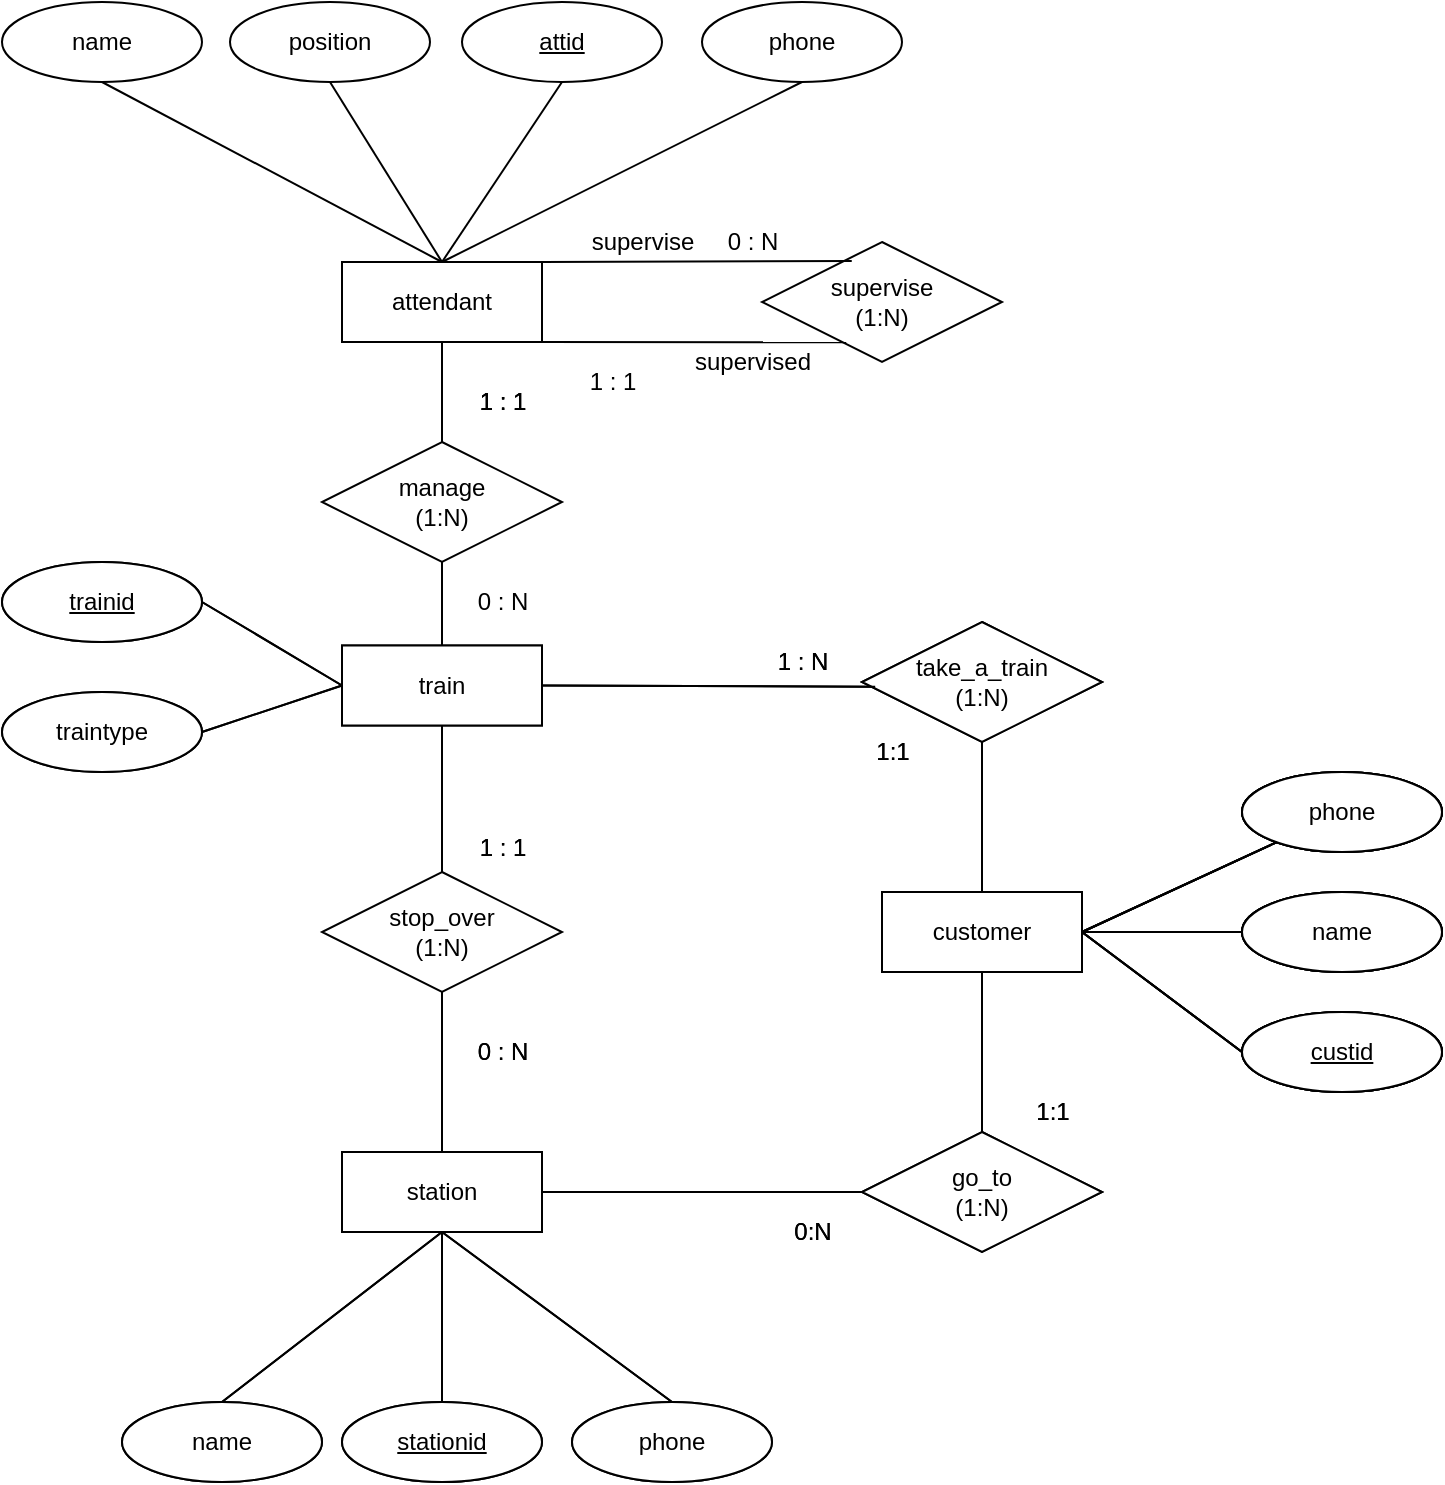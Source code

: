 <mxfile version="14.7.7" type="github"><diagram id="Ok7ZcLPSJk349OjmtQzm" name="Page-1"><mxGraphModel dx="840" dy="453" grid="1" gridSize="10" guides="1" tooltips="1" connect="1" arrows="1" fold="1" page="1" pageScale="1" pageWidth="827" pageHeight="1169" math="0" shadow="0"><root><mxCell id="0"/><mxCell id="1" parent="0"/><mxCell id="IZXh2hI4H0FwVWO5apdv-1" value="attendant" style="whiteSpace=wrap;html=1;align=center;" vertex="1" parent="1"><mxGeometry x="200" y="230" width="100" height="40" as="geometry"/></mxCell><mxCell id="IZXh2hI4H0FwVWO5apdv-2" value="attid" style="ellipse;whiteSpace=wrap;html=1;align=center;fontStyle=4;" vertex="1" parent="1"><mxGeometry x="260" y="100" width="100" height="40" as="geometry"/></mxCell><mxCell id="IZXh2hI4H0FwVWO5apdv-8" value="" style="endArrow=none;html=1;rounded=0;exitX=0.5;exitY=0;exitDx=0;exitDy=0;entryX=0.5;entryY=1;entryDx=0;entryDy=0;" edge="1" parent="1" source="IZXh2hI4H0FwVWO5apdv-1" target="IZXh2hI4H0FwVWO5apdv-2"><mxGeometry relative="1" as="geometry"><mxPoint x="160" y="190" as="sourcePoint"/><mxPoint x="320" y="190" as="targetPoint"/></mxGeometry></mxCell><mxCell id="IZXh2hI4H0FwVWO5apdv-15" value="" style="endArrow=none;html=1;rounded=0;entryX=0.5;entryY=1;entryDx=0;entryDy=0;" edge="1" parent="1" target="IZXh2hI4H0FwVWO5apdv-16"><mxGeometry relative="1" as="geometry"><mxPoint x="250" y="230" as="sourcePoint"/><mxPoint x="100" y="120" as="targetPoint"/></mxGeometry></mxCell><mxCell id="IZXh2hI4H0FwVWO5apdv-16" value="position" style="ellipse;whiteSpace=wrap;html=1;align=center;" vertex="1" parent="1"><mxGeometry x="144" y="100" width="100" height="40" as="geometry"/></mxCell><mxCell id="IZXh2hI4H0FwVWO5apdv-18" value="name" style="ellipse;whiteSpace=wrap;html=1;align=center;" vertex="1" parent="1"><mxGeometry x="30" y="100" width="100" height="40" as="geometry"/></mxCell><mxCell id="IZXh2hI4H0FwVWO5apdv-23" value="" style="endArrow=none;html=1;rounded=0;exitX=0.5;exitY=0;exitDx=0;exitDy=0;entryX=0.5;entryY=1;entryDx=0;entryDy=0;" edge="1" parent="1" source="IZXh2hI4H0FwVWO5apdv-1" target="IZXh2hI4H0FwVWO5apdv-18"><mxGeometry relative="1" as="geometry"><mxPoint x="120" y="210" as="sourcePoint"/><mxPoint x="280" y="210" as="targetPoint"/></mxGeometry></mxCell><mxCell id="IZXh2hI4H0FwVWO5apdv-24" value="" style="endArrow=none;html=1;rounded=0;exitX=0.5;exitY=0;exitDx=0;exitDy=0;entryX=0.5;entryY=1;entryDx=0;entryDy=0;" edge="1" parent="1" source="IZXh2hI4H0FwVWO5apdv-1" target="IZXh2hI4H0FwVWO5apdv-25"><mxGeometry relative="1" as="geometry"><mxPoint x="360" y="60" as="sourcePoint"/><mxPoint x="520" y="60" as="targetPoint"/></mxGeometry></mxCell><mxCell id="IZXh2hI4H0FwVWO5apdv-25" value="phone" style="ellipse;whiteSpace=wrap;html=1;align=center;" vertex="1" parent="1"><mxGeometry x="380" y="100" width="100" height="40" as="geometry"/></mxCell><mxCell id="IZXh2hI4H0FwVWO5apdv-36" value="train" style="whiteSpace=wrap;html=1;align=center;" vertex="1" parent="1"><mxGeometry x="200" y="421.75" width="100" height="40" as="geometry"/></mxCell><mxCell id="IZXh2hI4H0FwVWO5apdv-37" value="trainid" style="ellipse;whiteSpace=wrap;html=1;align=center;fontStyle=4;" vertex="1" parent="1"><mxGeometry x="30" y="380" width="100" height="40" as="geometry"/></mxCell><mxCell id="IZXh2hI4H0FwVWO5apdv-38" value="" style="endArrow=none;html=1;rounded=0;exitX=0;exitY=0.5;exitDx=0;exitDy=0;entryX=1;entryY=0.5;entryDx=0;entryDy=0;" edge="1" parent="1" source="IZXh2hI4H0FwVWO5apdv-36" target="IZXh2hI4H0FwVWO5apdv-37"><mxGeometry relative="1" as="geometry"><mxPoint x="154" y="617.25" as="sourcePoint"/><mxPoint x="314" y="617.25" as="targetPoint"/></mxGeometry></mxCell><mxCell id="IZXh2hI4H0FwVWO5apdv-40" value="" style="endArrow=none;html=1;rounded=0;exitX=0;exitY=0.5;exitDx=0;exitDy=0;entryX=1;entryY=0.5;entryDx=0;entryDy=0;" edge="1" parent="1" source="IZXh2hI4H0FwVWO5apdv-36" target="IZXh2hI4H0FwVWO5apdv-41"><mxGeometry relative="1" as="geometry"><mxPoint x="354" y="487.25" as="sourcePoint"/><mxPoint x="514" y="487.25" as="targetPoint"/></mxGeometry></mxCell><mxCell id="IZXh2hI4H0FwVWO5apdv-41" value="traintype" style="ellipse;whiteSpace=wrap;html=1;align=center;" vertex="1" parent="1"><mxGeometry x="30" y="445" width="100" height="40" as="geometry"/></mxCell><mxCell id="IZXh2hI4H0FwVWO5apdv-44" value="station" style="whiteSpace=wrap;html=1;align=center;" vertex="1" parent="1"><mxGeometry x="200" y="675" width="100" height="40" as="geometry"/></mxCell><mxCell id="IZXh2hI4H0FwVWO5apdv-45" value="stationid" style="ellipse;whiteSpace=wrap;html=1;align=center;fontStyle=4;" vertex="1" parent="1"><mxGeometry x="200" y="800" width="100" height="40" as="geometry"/></mxCell><mxCell id="IZXh2hI4H0FwVWO5apdv-46" value="" style="endArrow=none;html=1;rounded=0;exitX=0.5;exitY=1;exitDx=0;exitDy=0;entryX=0.5;entryY=0;entryDx=0;entryDy=0;" edge="1" source="IZXh2hI4H0FwVWO5apdv-44" target="IZXh2hI4H0FwVWO5apdv-45" parent="1"><mxGeometry relative="1" as="geometry"><mxPoint x="150" y="840" as="sourcePoint"/><mxPoint x="310" y="840" as="targetPoint"/></mxGeometry></mxCell><mxCell id="IZXh2hI4H0FwVWO5apdv-47" value="name" style="ellipse;whiteSpace=wrap;html=1;align=center;" vertex="1" parent="1"><mxGeometry x="90" y="800" width="100" height="40" as="geometry"/></mxCell><mxCell id="IZXh2hI4H0FwVWO5apdv-48" value="" style="endArrow=none;html=1;rounded=0;exitX=0.5;exitY=1;exitDx=0;exitDy=0;entryX=0.5;entryY=0;entryDx=0;entryDy=0;" edge="1" source="IZXh2hI4H0FwVWO5apdv-44" target="IZXh2hI4H0FwVWO5apdv-47" parent="1"><mxGeometry relative="1" as="geometry"><mxPoint x="110" y="860" as="sourcePoint"/><mxPoint x="270" y="860" as="targetPoint"/></mxGeometry></mxCell><mxCell id="IZXh2hI4H0FwVWO5apdv-49" value="" style="endArrow=none;html=1;rounded=0;exitX=0.5;exitY=1;exitDx=0;exitDy=0;entryX=0.5;entryY=0;entryDx=0;entryDy=0;" edge="1" source="IZXh2hI4H0FwVWO5apdv-44" target="IZXh2hI4H0FwVWO5apdv-50" parent="1"><mxGeometry relative="1" as="geometry"><mxPoint x="350" y="710" as="sourcePoint"/><mxPoint x="510" y="710" as="targetPoint"/></mxGeometry></mxCell><mxCell id="IZXh2hI4H0FwVWO5apdv-50" value="phone" style="ellipse;whiteSpace=wrap;html=1;align=center;" vertex="1" parent="1"><mxGeometry x="315" y="800" width="100" height="40" as="geometry"/></mxCell><mxCell id="IZXh2hI4H0FwVWO5apdv-53" value="manage&lt;br&gt;(1:N)" style="shape=rhombus;perimeter=rhombusPerimeter;whiteSpace=wrap;html=1;align=center;" vertex="1" parent="1"><mxGeometry x="190" y="320" width="120" height="60" as="geometry"/></mxCell><mxCell id="IZXh2hI4H0FwVWO5apdv-54" value="" style="endArrow=none;html=1;rounded=0;exitX=0.5;exitY=0;exitDx=0;exitDy=0;entryX=0.5;entryY=1;entryDx=0;entryDy=0;" edge="1" parent="1" source="IZXh2hI4H0FwVWO5apdv-53" target="IZXh2hI4H0FwVWO5apdv-1"><mxGeometry relative="1" as="geometry"><mxPoint x="190" y="440" as="sourcePoint"/><mxPoint x="270" y="290" as="targetPoint"/></mxGeometry></mxCell><mxCell id="IZXh2hI4H0FwVWO5apdv-57" value="" style="endArrow=none;html=1;rounded=0;entryX=0.5;entryY=1;entryDx=0;entryDy=0;exitX=0.5;exitY=0;exitDx=0;exitDy=0;" edge="1" parent="1" source="IZXh2hI4H0FwVWO5apdv-36" target="IZXh2hI4H0FwVWO5apdv-53"><mxGeometry relative="1" as="geometry"><mxPoint x="290" y="390" as="sourcePoint"/><mxPoint x="270" y="400" as="targetPoint"/></mxGeometry></mxCell><mxCell id="IZXh2hI4H0FwVWO5apdv-69" value="0 : N" style="text;html=1;align=center;verticalAlign=middle;resizable=0;points=[];autosize=1;strokeColor=none;" vertex="1" parent="1"><mxGeometry x="260" y="390" width="40" height="20" as="geometry"/></mxCell><mxCell id="IZXh2hI4H0FwVWO5apdv-70" value="1 : 1" style="text;html=1;align=center;verticalAlign=middle;resizable=0;points=[];autosize=1;strokeColor=none;" vertex="1" parent="1"><mxGeometry x="260" y="290" width="40" height="20" as="geometry"/></mxCell><mxCell id="IZXh2hI4H0FwVWO5apdv-34" value="phone" style="ellipse;whiteSpace=wrap;html=1;align=center;" vertex="1" parent="1"><mxGeometry x="650" y="485" width="100" height="40" as="geometry"/></mxCell><mxCell id="IZXh2hI4H0FwVWO5apdv-33" value="" style="endArrow=none;html=1;rounded=0;exitX=1;exitY=0.5;exitDx=0;exitDy=0;" edge="1" source="IZXh2hI4H0FwVWO5apdv-26" target="IZXh2hI4H0FwVWO5apdv-34" parent="1"><mxGeometry relative="1" as="geometry"><mxPoint x="580" y="485" as="sourcePoint"/><mxPoint x="740" y="485" as="targetPoint"/></mxGeometry></mxCell><mxCell id="IZXh2hI4H0FwVWO5apdv-27" value="custid" style="ellipse;whiteSpace=wrap;html=1;align=center;fontStyle=4;" vertex="1" parent="1"><mxGeometry x="650" y="605" width="100" height="40" as="geometry"/></mxCell><mxCell id="IZXh2hI4H0FwVWO5apdv-28" value="" style="endArrow=none;html=1;rounded=0;exitX=1;exitY=0.5;exitDx=0;exitDy=0;entryX=0;entryY=0.5;entryDx=0;entryDy=0;" edge="1" source="IZXh2hI4H0FwVWO5apdv-26" target="IZXh2hI4H0FwVWO5apdv-27" parent="1"><mxGeometry relative="1" as="geometry"><mxPoint x="380" y="635" as="sourcePoint"/><mxPoint x="540" y="635" as="targetPoint"/></mxGeometry></mxCell><mxCell id="IZXh2hI4H0FwVWO5apdv-26" value="customer" style="whiteSpace=wrap;html=1;align=center;" vertex="1" parent="1"><mxGeometry x="470" y="545" width="100" height="40" as="geometry"/></mxCell><mxCell id="IZXh2hI4H0FwVWO5apdv-31" value="name" style="ellipse;whiteSpace=wrap;html=1;align=center;" vertex="1" parent="1"><mxGeometry x="650" y="545" width="100" height="40" as="geometry"/></mxCell><mxCell id="IZXh2hI4H0FwVWO5apdv-32" value="" style="endArrow=none;html=1;rounded=0;exitX=1;exitY=0.5;exitDx=0;exitDy=0;entryX=0;entryY=0.5;entryDx=0;entryDy=0;" edge="1" source="IZXh2hI4H0FwVWO5apdv-26" target="IZXh2hI4H0FwVWO5apdv-31" parent="1"><mxGeometry x="300" y="425" as="geometry"><mxPoint x="340" y="655" as="sourcePoint"/><mxPoint x="500" y="655" as="targetPoint"/></mxGeometry></mxCell><mxCell id="IZXh2hI4H0FwVWO5apdv-73" value="take_a_train&lt;br&gt;(1:N)" style="shape=rhombus;perimeter=rhombusPerimeter;whiteSpace=wrap;html=1;align=center;" vertex="1" parent="1"><mxGeometry x="460" y="410" width="120" height="60" as="geometry"/></mxCell><mxCell id="IZXh2hI4H0FwVWO5apdv-74" value="go_to&lt;br&gt;(1:N)" style="shape=rhombus;perimeter=rhombusPerimeter;whiteSpace=wrap;html=1;align=center;" vertex="1" parent="1"><mxGeometry x="460" y="665" width="120" height="60" as="geometry"/></mxCell><mxCell id="IZXh2hI4H0FwVWO5apdv-75" value="" style="endArrow=none;html=1;rounded=0;entryX=0.5;entryY=0;entryDx=0;entryDy=0;exitX=0.5;exitY=1;exitDx=0;exitDy=0;" edge="1" parent="1" source="IZXh2hI4H0FwVWO5apdv-73" target="IZXh2hI4H0FwVWO5apdv-26"><mxGeometry relative="1" as="geometry"><mxPoint x="350" y="640" as="sourcePoint"/><mxPoint x="510" y="640" as="targetPoint"/></mxGeometry></mxCell><mxCell id="IZXh2hI4H0FwVWO5apdv-76" value="" style="endArrow=none;html=1;rounded=0;entryX=0.055;entryY=0.54;entryDx=0;entryDy=0;exitX=1;exitY=0.5;exitDx=0;exitDy=0;entryPerimeter=0;" edge="1" parent="1" source="IZXh2hI4H0FwVWO5apdv-36" target="IZXh2hI4H0FwVWO5apdv-73"><mxGeometry relative="1" as="geometry"><mxPoint x="420" y="510" as="sourcePoint"/><mxPoint x="480" y="525" as="targetPoint"/></mxGeometry></mxCell><mxCell id="IZXh2hI4H0FwVWO5apdv-77" value="1 : N" style="text;html=1;align=center;verticalAlign=middle;resizable=0;points=[];autosize=1;strokeColor=none;" vertex="1" parent="1"><mxGeometry x="410" y="420" width="40" height="20" as="geometry"/></mxCell><mxCell id="IZXh2hI4H0FwVWO5apdv-78" value="1:1" style="text;html=1;align=center;verticalAlign=middle;resizable=0;points=[];autosize=1;strokeColor=none;" vertex="1" parent="1"><mxGeometry x="460" y="465" width="30" height="20" as="geometry"/></mxCell><mxCell id="IZXh2hI4H0FwVWO5apdv-79" value="" style="endArrow=none;html=1;rounded=0;entryX=0.5;entryY=1;entryDx=0;entryDy=0;exitX=0.5;exitY=0;exitDx=0;exitDy=0;" edge="1" parent="1" source="IZXh2hI4H0FwVWO5apdv-74" target="IZXh2hI4H0FwVWO5apdv-26"><mxGeometry relative="1" as="geometry"><mxPoint x="420" y="580" as="sourcePoint"/><mxPoint x="480" y="595" as="targetPoint"/></mxGeometry></mxCell><mxCell id="IZXh2hI4H0FwVWO5apdv-80" value="" style="endArrow=none;html=1;rounded=0;entryX=0;entryY=0.5;entryDx=0;entryDy=0;exitX=1;exitY=0.5;exitDx=0;exitDy=0;" edge="1" parent="1" source="IZXh2hI4H0FwVWO5apdv-44" target="IZXh2hI4H0FwVWO5apdv-74"><mxGeometry relative="1" as="geometry"><mxPoint x="310" y="695" as="sourcePoint"/><mxPoint x="370" y="660" as="targetPoint"/></mxGeometry></mxCell><mxCell id="IZXh2hI4H0FwVWO5apdv-82" value="0:N" style="text;html=1;align=center;verticalAlign=middle;resizable=0;points=[];autosize=1;strokeColor=none;" vertex="1" parent="1"><mxGeometry x="420" y="705" width="30" height="20" as="geometry"/></mxCell><mxCell id="IZXh2hI4H0FwVWO5apdv-83" value="1:1" style="text;html=1;align=center;verticalAlign=middle;resizable=0;points=[];autosize=1;strokeColor=none;" vertex="1" parent="1"><mxGeometry x="540" y="645" width="30" height="20" as="geometry"/></mxCell><mxCell id="IZXh2hI4H0FwVWO5apdv-88" value="" style="endArrow=none;html=1;rounded=0;exitX=0.5;exitY=0;exitDx=0;exitDy=0;entryX=0.5;entryY=1;entryDx=0;entryDy=0;" edge="1" parent="1"><mxGeometry relative="1" as="geometry"><mxPoint x="250" y="320" as="sourcePoint"/><mxPoint x="250" y="270" as="targetPoint"/></mxGeometry></mxCell><mxCell id="IZXh2hI4H0FwVWO5apdv-89" value="1 : 1" style="text;html=1;align=center;verticalAlign=middle;resizable=0;points=[];autosize=1;strokeColor=none;" vertex="1" parent="1"><mxGeometry x="260" y="290" width="40" height="20" as="geometry"/></mxCell><mxCell id="IZXh2hI4H0FwVWO5apdv-96" value="" style="endArrow=none;html=1;rounded=0;exitX=0.5;exitY=0;exitDx=0;exitDy=0;entryX=0.5;entryY=1;entryDx=0;entryDy=0;" edge="1" parent="1"><mxGeometry relative="1" as="geometry"><mxPoint x="250" y="320" as="sourcePoint"/><mxPoint x="250" y="270" as="targetPoint"/></mxGeometry></mxCell><mxCell id="IZXh2hI4H0FwVWO5apdv-97" value="1 : 1" style="text;html=1;align=center;verticalAlign=middle;resizable=0;points=[];autosize=1;strokeColor=none;" vertex="1" parent="1"><mxGeometry x="260" y="290" width="40" height="20" as="geometry"/></mxCell><mxCell id="IZXh2hI4H0FwVWO5apdv-102" value="" style="endArrow=none;html=1;rounded=0;exitX=0.5;exitY=0;exitDx=0;exitDy=0;entryX=0.5;entryY=1;entryDx=0;entryDy=0;" edge="1" parent="1" target="IZXh2hI4H0FwVWO5apdv-36"><mxGeometry relative="1" as="geometry"><mxPoint x="250" y="543.25" as="sourcePoint"/><mxPoint x="250" y="493.25" as="targetPoint"/></mxGeometry></mxCell><mxCell id="IZXh2hI4H0FwVWO5apdv-103" value="stop_over&lt;br&gt;(1:N)" style="shape=rhombus;perimeter=rhombusPerimeter;whiteSpace=wrap;html=1;align=center;" vertex="1" parent="1"><mxGeometry x="190" y="535" width="120" height="60" as="geometry"/></mxCell><mxCell id="IZXh2hI4H0FwVWO5apdv-104" value="1 : 1" style="text;html=1;align=center;verticalAlign=middle;resizable=0;points=[];autosize=1;strokeColor=none;" vertex="1" parent="1"><mxGeometry x="260" y="513.25" width="40" height="20" as="geometry"/></mxCell><mxCell id="IZXh2hI4H0FwVWO5apdv-105" value="0 : N" style="text;html=1;align=center;verticalAlign=middle;resizable=0;points=[];autosize=1;strokeColor=none;" vertex="1" parent="1"><mxGeometry x="260" y="615" width="40" height="20" as="geometry"/></mxCell><mxCell id="IZXh2hI4H0FwVWO5apdv-106" value="" style="endArrow=none;html=1;rounded=0;entryX=0.5;entryY=1;entryDx=0;entryDy=0;exitX=0.5;exitY=0;exitDx=0;exitDy=0;" edge="1" target="IZXh2hI4H0FwVWO5apdv-103" parent="1" source="IZXh2hI4H0FwVWO5apdv-44"><mxGeometry relative="1" as="geometry"><mxPoint x="250" y="645" as="sourcePoint"/><mxPoint x="270" y="623.25" as="targetPoint"/></mxGeometry></mxCell><mxCell id="IZXh2hI4H0FwVWO5apdv-110" value="train" style="whiteSpace=wrap;html=1;align=center;" vertex="1" parent="1"><mxGeometry x="200" y="421.75" width="100" height="40" as="geometry"/></mxCell><mxCell id="IZXh2hI4H0FwVWO5apdv-111" value="trainid" style="ellipse;whiteSpace=wrap;html=1;align=center;fontStyle=4;" vertex="1" parent="1"><mxGeometry x="30" y="380" width="100" height="40" as="geometry"/></mxCell><mxCell id="IZXh2hI4H0FwVWO5apdv-112" value="" style="endArrow=none;html=1;rounded=0;exitX=0;exitY=0.5;exitDx=0;exitDy=0;entryX=1;entryY=0.5;entryDx=0;entryDy=0;" edge="1" source="IZXh2hI4H0FwVWO5apdv-110" target="IZXh2hI4H0FwVWO5apdv-111" parent="1"><mxGeometry relative="1" as="geometry"><mxPoint x="154" y="617.25" as="sourcePoint"/><mxPoint x="314" y="617.25" as="targetPoint"/></mxGeometry></mxCell><mxCell id="IZXh2hI4H0FwVWO5apdv-113" value="" style="endArrow=none;html=1;rounded=0;exitX=0;exitY=0.5;exitDx=0;exitDy=0;entryX=1;entryY=0.5;entryDx=0;entryDy=0;" edge="1" source="IZXh2hI4H0FwVWO5apdv-110" target="IZXh2hI4H0FwVWO5apdv-114" parent="1"><mxGeometry relative="1" as="geometry"><mxPoint x="354" y="487.25" as="sourcePoint"/><mxPoint x="514" y="487.25" as="targetPoint"/></mxGeometry></mxCell><mxCell id="IZXh2hI4H0FwVWO5apdv-114" value="traintype" style="ellipse;whiteSpace=wrap;html=1;align=center;" vertex="1" parent="1"><mxGeometry x="30" y="445" width="100" height="40" as="geometry"/></mxCell><mxCell id="IZXh2hI4H0FwVWO5apdv-115" value="phone" style="ellipse;whiteSpace=wrap;html=1;align=center;" vertex="1" parent="1"><mxGeometry x="650" y="485" width="100" height="40" as="geometry"/></mxCell><mxCell id="IZXh2hI4H0FwVWO5apdv-116" value="" style="endArrow=none;html=1;rounded=0;exitX=1;exitY=0.5;exitDx=0;exitDy=0;" edge="1" target="IZXh2hI4H0FwVWO5apdv-115" parent="1"><mxGeometry relative="1" as="geometry"><mxPoint x="570" y="565" as="sourcePoint"/><mxPoint x="740" y="485" as="targetPoint"/></mxGeometry></mxCell><mxCell id="IZXh2hI4H0FwVWO5apdv-117" value="name" style="ellipse;whiteSpace=wrap;html=1;align=center;" vertex="1" parent="1"><mxGeometry x="650" y="545" width="100" height="40" as="geometry"/></mxCell><mxCell id="IZXh2hI4H0FwVWO5apdv-118" value="" style="endArrow=none;html=1;rounded=0;exitX=1;exitY=0.5;exitDx=0;exitDy=0;entryX=0;entryY=0.5;entryDx=0;entryDy=0;" edge="1" target="IZXh2hI4H0FwVWO5apdv-117" parent="1"><mxGeometry x="300" y="425" as="geometry"><mxPoint x="570" y="565" as="sourcePoint"/><mxPoint x="500" y="655" as="targetPoint"/></mxGeometry></mxCell><mxCell id="IZXh2hI4H0FwVWO5apdv-119" value="take_a_train&lt;br&gt;(1:N)" style="shape=rhombus;perimeter=rhombusPerimeter;whiteSpace=wrap;html=1;align=center;" vertex="1" parent="1"><mxGeometry x="460" y="410" width="120" height="60" as="geometry"/></mxCell><mxCell id="IZXh2hI4H0FwVWO5apdv-120" value="" style="endArrow=none;html=1;rounded=0;entryX=0.5;entryY=0;entryDx=0;entryDy=0;exitX=0.5;exitY=1;exitDx=0;exitDy=0;" edge="1" source="IZXh2hI4H0FwVWO5apdv-119" parent="1"><mxGeometry relative="1" as="geometry"><mxPoint x="350" y="640" as="sourcePoint"/><mxPoint x="520" y="545" as="targetPoint"/></mxGeometry></mxCell><mxCell id="IZXh2hI4H0FwVWO5apdv-121" value="" style="endArrow=none;html=1;rounded=0;entryX=0.055;entryY=0.54;entryDx=0;entryDy=0;exitX=1;exitY=0.5;exitDx=0;exitDy=0;entryPerimeter=0;" edge="1" source="IZXh2hI4H0FwVWO5apdv-110" target="IZXh2hI4H0FwVWO5apdv-119" parent="1"><mxGeometry relative="1" as="geometry"><mxPoint x="420" y="510" as="sourcePoint"/><mxPoint x="480" y="525" as="targetPoint"/></mxGeometry></mxCell><mxCell id="IZXh2hI4H0FwVWO5apdv-122" value="1 : N" style="text;html=1;align=center;verticalAlign=middle;resizable=0;points=[];autosize=1;strokeColor=none;" vertex="1" parent="1"><mxGeometry x="410" y="420" width="40" height="20" as="geometry"/></mxCell><mxCell id="IZXh2hI4H0FwVWO5apdv-123" value="1:1" style="text;html=1;align=center;verticalAlign=middle;resizable=0;points=[];autosize=1;strokeColor=none;" vertex="1" parent="1"><mxGeometry x="460" y="465" width="30" height="20" as="geometry"/></mxCell><mxCell id="IZXh2hI4H0FwVWO5apdv-124" value="custid" style="ellipse;whiteSpace=wrap;html=1;align=center;fontStyle=4;" vertex="1" parent="1"><mxGeometry x="650" y="605" width="100" height="40" as="geometry"/></mxCell><mxCell id="IZXh2hI4H0FwVWO5apdv-125" value="" style="endArrow=none;html=1;rounded=0;exitX=1;exitY=0.5;exitDx=0;exitDy=0;entryX=0;entryY=0.5;entryDx=0;entryDy=0;" edge="1" target="IZXh2hI4H0FwVWO5apdv-124" parent="1"><mxGeometry relative="1" as="geometry"><mxPoint x="570" y="565" as="sourcePoint"/><mxPoint x="540" y="635" as="targetPoint"/></mxGeometry></mxCell><mxCell id="IZXh2hI4H0FwVWO5apdv-128" value="station" style="whiteSpace=wrap;html=1;align=center;" vertex="1" parent="1"><mxGeometry x="200" y="675" width="100" height="40" as="geometry"/></mxCell><mxCell id="IZXh2hI4H0FwVWO5apdv-129" value="stationid" style="ellipse;whiteSpace=wrap;html=1;align=center;fontStyle=4;" vertex="1" parent="1"><mxGeometry x="200" y="800" width="100" height="40" as="geometry"/></mxCell><mxCell id="IZXh2hI4H0FwVWO5apdv-130" value="" style="endArrow=none;html=1;rounded=0;exitX=0.5;exitY=1;exitDx=0;exitDy=0;entryX=0.5;entryY=0;entryDx=0;entryDy=0;" edge="1" source="IZXh2hI4H0FwVWO5apdv-128" target="IZXh2hI4H0FwVWO5apdv-129" parent="1"><mxGeometry relative="1" as="geometry"><mxPoint x="150" y="840" as="sourcePoint"/><mxPoint x="310" y="840" as="targetPoint"/></mxGeometry></mxCell><mxCell id="IZXh2hI4H0FwVWO5apdv-131" value="name" style="ellipse;whiteSpace=wrap;html=1;align=center;" vertex="1" parent="1"><mxGeometry x="90" y="800" width="100" height="40" as="geometry"/></mxCell><mxCell id="IZXh2hI4H0FwVWO5apdv-132" value="" style="endArrow=none;html=1;rounded=0;exitX=0.5;exitY=1;exitDx=0;exitDy=0;entryX=0.5;entryY=0;entryDx=0;entryDy=0;" edge="1" source="IZXh2hI4H0FwVWO5apdv-128" target="IZXh2hI4H0FwVWO5apdv-131" parent="1"><mxGeometry relative="1" as="geometry"><mxPoint x="110" y="860" as="sourcePoint"/><mxPoint x="270" y="860" as="targetPoint"/></mxGeometry></mxCell><mxCell id="IZXh2hI4H0FwVWO5apdv-133" value="" style="endArrow=none;html=1;rounded=0;exitX=0.5;exitY=1;exitDx=0;exitDy=0;entryX=0.5;entryY=0;entryDx=0;entryDy=0;" edge="1" source="IZXh2hI4H0FwVWO5apdv-128" target="IZXh2hI4H0FwVWO5apdv-134" parent="1"><mxGeometry relative="1" as="geometry"><mxPoint x="350" y="710" as="sourcePoint"/><mxPoint x="510" y="710" as="targetPoint"/></mxGeometry></mxCell><mxCell id="IZXh2hI4H0FwVWO5apdv-134" value="phone" style="ellipse;whiteSpace=wrap;html=1;align=center;" vertex="1" parent="1"><mxGeometry x="315" y="800" width="100" height="40" as="geometry"/></mxCell><mxCell id="IZXh2hI4H0FwVWO5apdv-135" value="phone" style="ellipse;whiteSpace=wrap;html=1;align=center;" vertex="1" parent="1"><mxGeometry x="650" y="485" width="100" height="40" as="geometry"/></mxCell><mxCell id="IZXh2hI4H0FwVWO5apdv-136" value="" style="endArrow=none;html=1;rounded=0;exitX=1;exitY=0.5;exitDx=0;exitDy=0;" edge="1" source="IZXh2hI4H0FwVWO5apdv-139" target="IZXh2hI4H0FwVWO5apdv-135" parent="1"><mxGeometry relative="1" as="geometry"><mxPoint x="580" y="485" as="sourcePoint"/><mxPoint x="740" y="485" as="targetPoint"/></mxGeometry></mxCell><mxCell id="IZXh2hI4H0FwVWO5apdv-137" value="custid" style="ellipse;whiteSpace=wrap;html=1;align=center;fontStyle=4;" vertex="1" parent="1"><mxGeometry x="650" y="605" width="100" height="40" as="geometry"/></mxCell><mxCell id="IZXh2hI4H0FwVWO5apdv-138" value="" style="endArrow=none;html=1;rounded=0;exitX=1;exitY=0.5;exitDx=0;exitDy=0;entryX=0;entryY=0.5;entryDx=0;entryDy=0;" edge="1" source="IZXh2hI4H0FwVWO5apdv-139" target="IZXh2hI4H0FwVWO5apdv-137" parent="1"><mxGeometry relative="1" as="geometry"><mxPoint x="380" y="635" as="sourcePoint"/><mxPoint x="540" y="635" as="targetPoint"/></mxGeometry></mxCell><mxCell id="IZXh2hI4H0FwVWO5apdv-139" value="customer" style="whiteSpace=wrap;html=1;align=center;" vertex="1" parent="1"><mxGeometry x="470" y="545" width="100" height="40" as="geometry"/></mxCell><mxCell id="IZXh2hI4H0FwVWO5apdv-140" value="name" style="ellipse;whiteSpace=wrap;html=1;align=center;" vertex="1" parent="1"><mxGeometry x="650" y="545" width="100" height="40" as="geometry"/></mxCell><mxCell id="IZXh2hI4H0FwVWO5apdv-141" value="" style="endArrow=none;html=1;rounded=0;exitX=1;exitY=0.5;exitDx=0;exitDy=0;entryX=0;entryY=0.5;entryDx=0;entryDy=0;" edge="1" source="IZXh2hI4H0FwVWO5apdv-139" target="IZXh2hI4H0FwVWO5apdv-140" parent="1"><mxGeometry x="300" y="425" as="geometry"><mxPoint x="340" y="655" as="sourcePoint"/><mxPoint x="500" y="655" as="targetPoint"/></mxGeometry></mxCell><mxCell id="IZXh2hI4H0FwVWO5apdv-142" value="go_to&lt;br&gt;(1:N)" style="shape=rhombus;perimeter=rhombusPerimeter;whiteSpace=wrap;html=1;align=center;" vertex="1" parent="1"><mxGeometry x="460" y="665" width="120" height="60" as="geometry"/></mxCell><mxCell id="IZXh2hI4H0FwVWO5apdv-143" value="" style="endArrow=none;html=1;rounded=0;entryX=0.5;entryY=1;entryDx=0;entryDy=0;exitX=0.5;exitY=0;exitDx=0;exitDy=0;" edge="1" source="IZXh2hI4H0FwVWO5apdv-142" target="IZXh2hI4H0FwVWO5apdv-139" parent="1"><mxGeometry relative="1" as="geometry"><mxPoint x="420" y="580" as="sourcePoint"/><mxPoint x="480" y="595" as="targetPoint"/></mxGeometry></mxCell><mxCell id="IZXh2hI4H0FwVWO5apdv-144" value="" style="endArrow=none;html=1;rounded=0;entryX=0;entryY=0.5;entryDx=0;entryDy=0;exitX=1;exitY=0.5;exitDx=0;exitDy=0;" edge="1" source="IZXh2hI4H0FwVWO5apdv-128" target="IZXh2hI4H0FwVWO5apdv-142" parent="1"><mxGeometry relative="1" as="geometry"><mxPoint x="310" y="695" as="sourcePoint"/><mxPoint x="370" y="660" as="targetPoint"/></mxGeometry></mxCell><mxCell id="IZXh2hI4H0FwVWO5apdv-145" value="0:N" style="text;html=1;align=center;verticalAlign=middle;resizable=0;points=[];autosize=1;strokeColor=none;" vertex="1" parent="1"><mxGeometry x="420" y="705" width="30" height="20" as="geometry"/></mxCell><mxCell id="IZXh2hI4H0FwVWO5apdv-146" value="1:1" style="text;html=1;align=center;verticalAlign=middle;resizable=0;points=[];autosize=1;strokeColor=none;" vertex="1" parent="1"><mxGeometry x="540" y="645" width="30" height="20" as="geometry"/></mxCell><mxCell id="IZXh2hI4H0FwVWO5apdv-147" value="1 : 1" style="text;html=1;align=center;verticalAlign=middle;resizable=0;points=[];autosize=1;strokeColor=none;" vertex="1" parent="1"><mxGeometry x="260" y="513.25" width="40" height="20" as="geometry"/></mxCell><mxCell id="IZXh2hI4H0FwVWO5apdv-148" value="0 : N" style="text;html=1;align=center;verticalAlign=middle;resizable=0;points=[];autosize=1;strokeColor=none;" vertex="1" parent="1"><mxGeometry x="260" y="615" width="40" height="20" as="geometry"/></mxCell><mxCell id="IZXh2hI4H0FwVWO5apdv-149" value="" style="endArrow=none;html=1;rounded=0;entryX=0.5;entryY=1;entryDx=0;entryDy=0;exitX=0.5;exitY=0;exitDx=0;exitDy=0;" edge="1" source="IZXh2hI4H0FwVWO5apdv-128" parent="1"><mxGeometry relative="1" as="geometry"><mxPoint x="250" y="645" as="sourcePoint"/><mxPoint x="250" y="595" as="targetPoint"/></mxGeometry></mxCell><mxCell id="IZXh2hI4H0FwVWO5apdv-150" value="phone" style="ellipse;whiteSpace=wrap;html=1;align=center;" vertex="1" parent="1"><mxGeometry x="650" y="485" width="100" height="40" as="geometry"/></mxCell><mxCell id="IZXh2hI4H0FwVWO5apdv-151" value="" style="endArrow=none;html=1;rounded=0;exitX=1;exitY=0.5;exitDx=0;exitDy=0;" edge="1" target="IZXh2hI4H0FwVWO5apdv-150" parent="1"><mxGeometry relative="1" as="geometry"><mxPoint x="570" y="565" as="sourcePoint"/><mxPoint x="740" y="485" as="targetPoint"/></mxGeometry></mxCell><mxCell id="IZXh2hI4H0FwVWO5apdv-152" value="name" style="ellipse;whiteSpace=wrap;html=1;align=center;" vertex="1" parent="1"><mxGeometry x="650" y="545" width="100" height="40" as="geometry"/></mxCell><mxCell id="IZXh2hI4H0FwVWO5apdv-153" value="" style="endArrow=none;html=1;rounded=0;exitX=1;exitY=0.5;exitDx=0;exitDy=0;entryX=0;entryY=0.5;entryDx=0;entryDy=0;" edge="1" target="IZXh2hI4H0FwVWO5apdv-152" parent="1"><mxGeometry x="300" y="425" as="geometry"><mxPoint x="570" y="565" as="sourcePoint"/><mxPoint x="500" y="655" as="targetPoint"/></mxGeometry></mxCell><mxCell id="IZXh2hI4H0FwVWO5apdv-154" value="custid" style="ellipse;whiteSpace=wrap;html=1;align=center;fontStyle=4;" vertex="1" parent="1"><mxGeometry x="650" y="605" width="100" height="40" as="geometry"/></mxCell><mxCell id="IZXh2hI4H0FwVWO5apdv-155" value="" style="endArrow=none;html=1;rounded=0;exitX=1;exitY=0.5;exitDx=0;exitDy=0;entryX=0;entryY=0.5;entryDx=0;entryDy=0;" edge="1" target="IZXh2hI4H0FwVWO5apdv-154" parent="1"><mxGeometry relative="1" as="geometry"><mxPoint x="570" y="565" as="sourcePoint"/><mxPoint x="540" y="635" as="targetPoint"/></mxGeometry></mxCell><mxCell id="IZXh2hI4H0FwVWO5apdv-252" value="supervise&lt;br&gt;(1:N)" style="shape=rhombus;perimeter=rhombusPerimeter;whiteSpace=wrap;html=1;align=center;" vertex="1" parent="1"><mxGeometry x="410" y="220" width="120" height="60" as="geometry"/></mxCell><mxCell id="IZXh2hI4H0FwVWO5apdv-253" value="" style="endArrow=none;html=1;rounded=0;exitX=1;exitY=0;exitDx=0;exitDy=0;entryX=0.374;entryY=0.158;entryDx=0;entryDy=0;entryPerimeter=0;" edge="1" parent="1" source="IZXh2hI4H0FwVWO5apdv-1" target="IZXh2hI4H0FwVWO5apdv-252"><mxGeometry relative="1" as="geometry"><mxPoint x="280" y="250" as="sourcePoint"/><mxPoint x="440" y="250" as="targetPoint"/></mxGeometry></mxCell><mxCell id="IZXh2hI4H0FwVWO5apdv-254" value="" style="endArrow=none;html=1;rounded=0;exitX=1;exitY=1;exitDx=0;exitDy=0;entryX=0.351;entryY=0.836;entryDx=0;entryDy=0;entryPerimeter=0;" edge="1" parent="1" source="IZXh2hI4H0FwVWO5apdv-1" target="IZXh2hI4H0FwVWO5apdv-252"><mxGeometry relative="1" as="geometry"><mxPoint x="220" y="330" as="sourcePoint"/><mxPoint x="380" y="330" as="targetPoint"/></mxGeometry></mxCell><mxCell id="IZXh2hI4H0FwVWO5apdv-255" value="supervise" style="text;html=1;align=center;verticalAlign=middle;resizable=0;points=[];autosize=1;strokeColor=none;" vertex="1" parent="1"><mxGeometry x="315" y="210" width="70" height="20" as="geometry"/></mxCell><mxCell id="IZXh2hI4H0FwVWO5apdv-256" value="supervised" style="text;html=1;align=center;verticalAlign=middle;resizable=0;points=[];autosize=1;strokeColor=none;" vertex="1" parent="1"><mxGeometry x="370" y="270" width="70" height="20" as="geometry"/></mxCell><mxCell id="IZXh2hI4H0FwVWO5apdv-257" value="0 : N" style="text;html=1;align=center;verticalAlign=middle;resizable=0;points=[];autosize=1;strokeColor=none;" vertex="1" parent="1"><mxGeometry x="385" y="210" width="40" height="20" as="geometry"/></mxCell><mxCell id="IZXh2hI4H0FwVWO5apdv-275" value="1 : 1" style="text;html=1;align=center;verticalAlign=middle;resizable=0;points=[];autosize=1;strokeColor=none;" vertex="1" parent="1"><mxGeometry x="315" y="280" width="40" height="20" as="geometry"/></mxCell></root></mxGraphModel></diagram></mxfile>